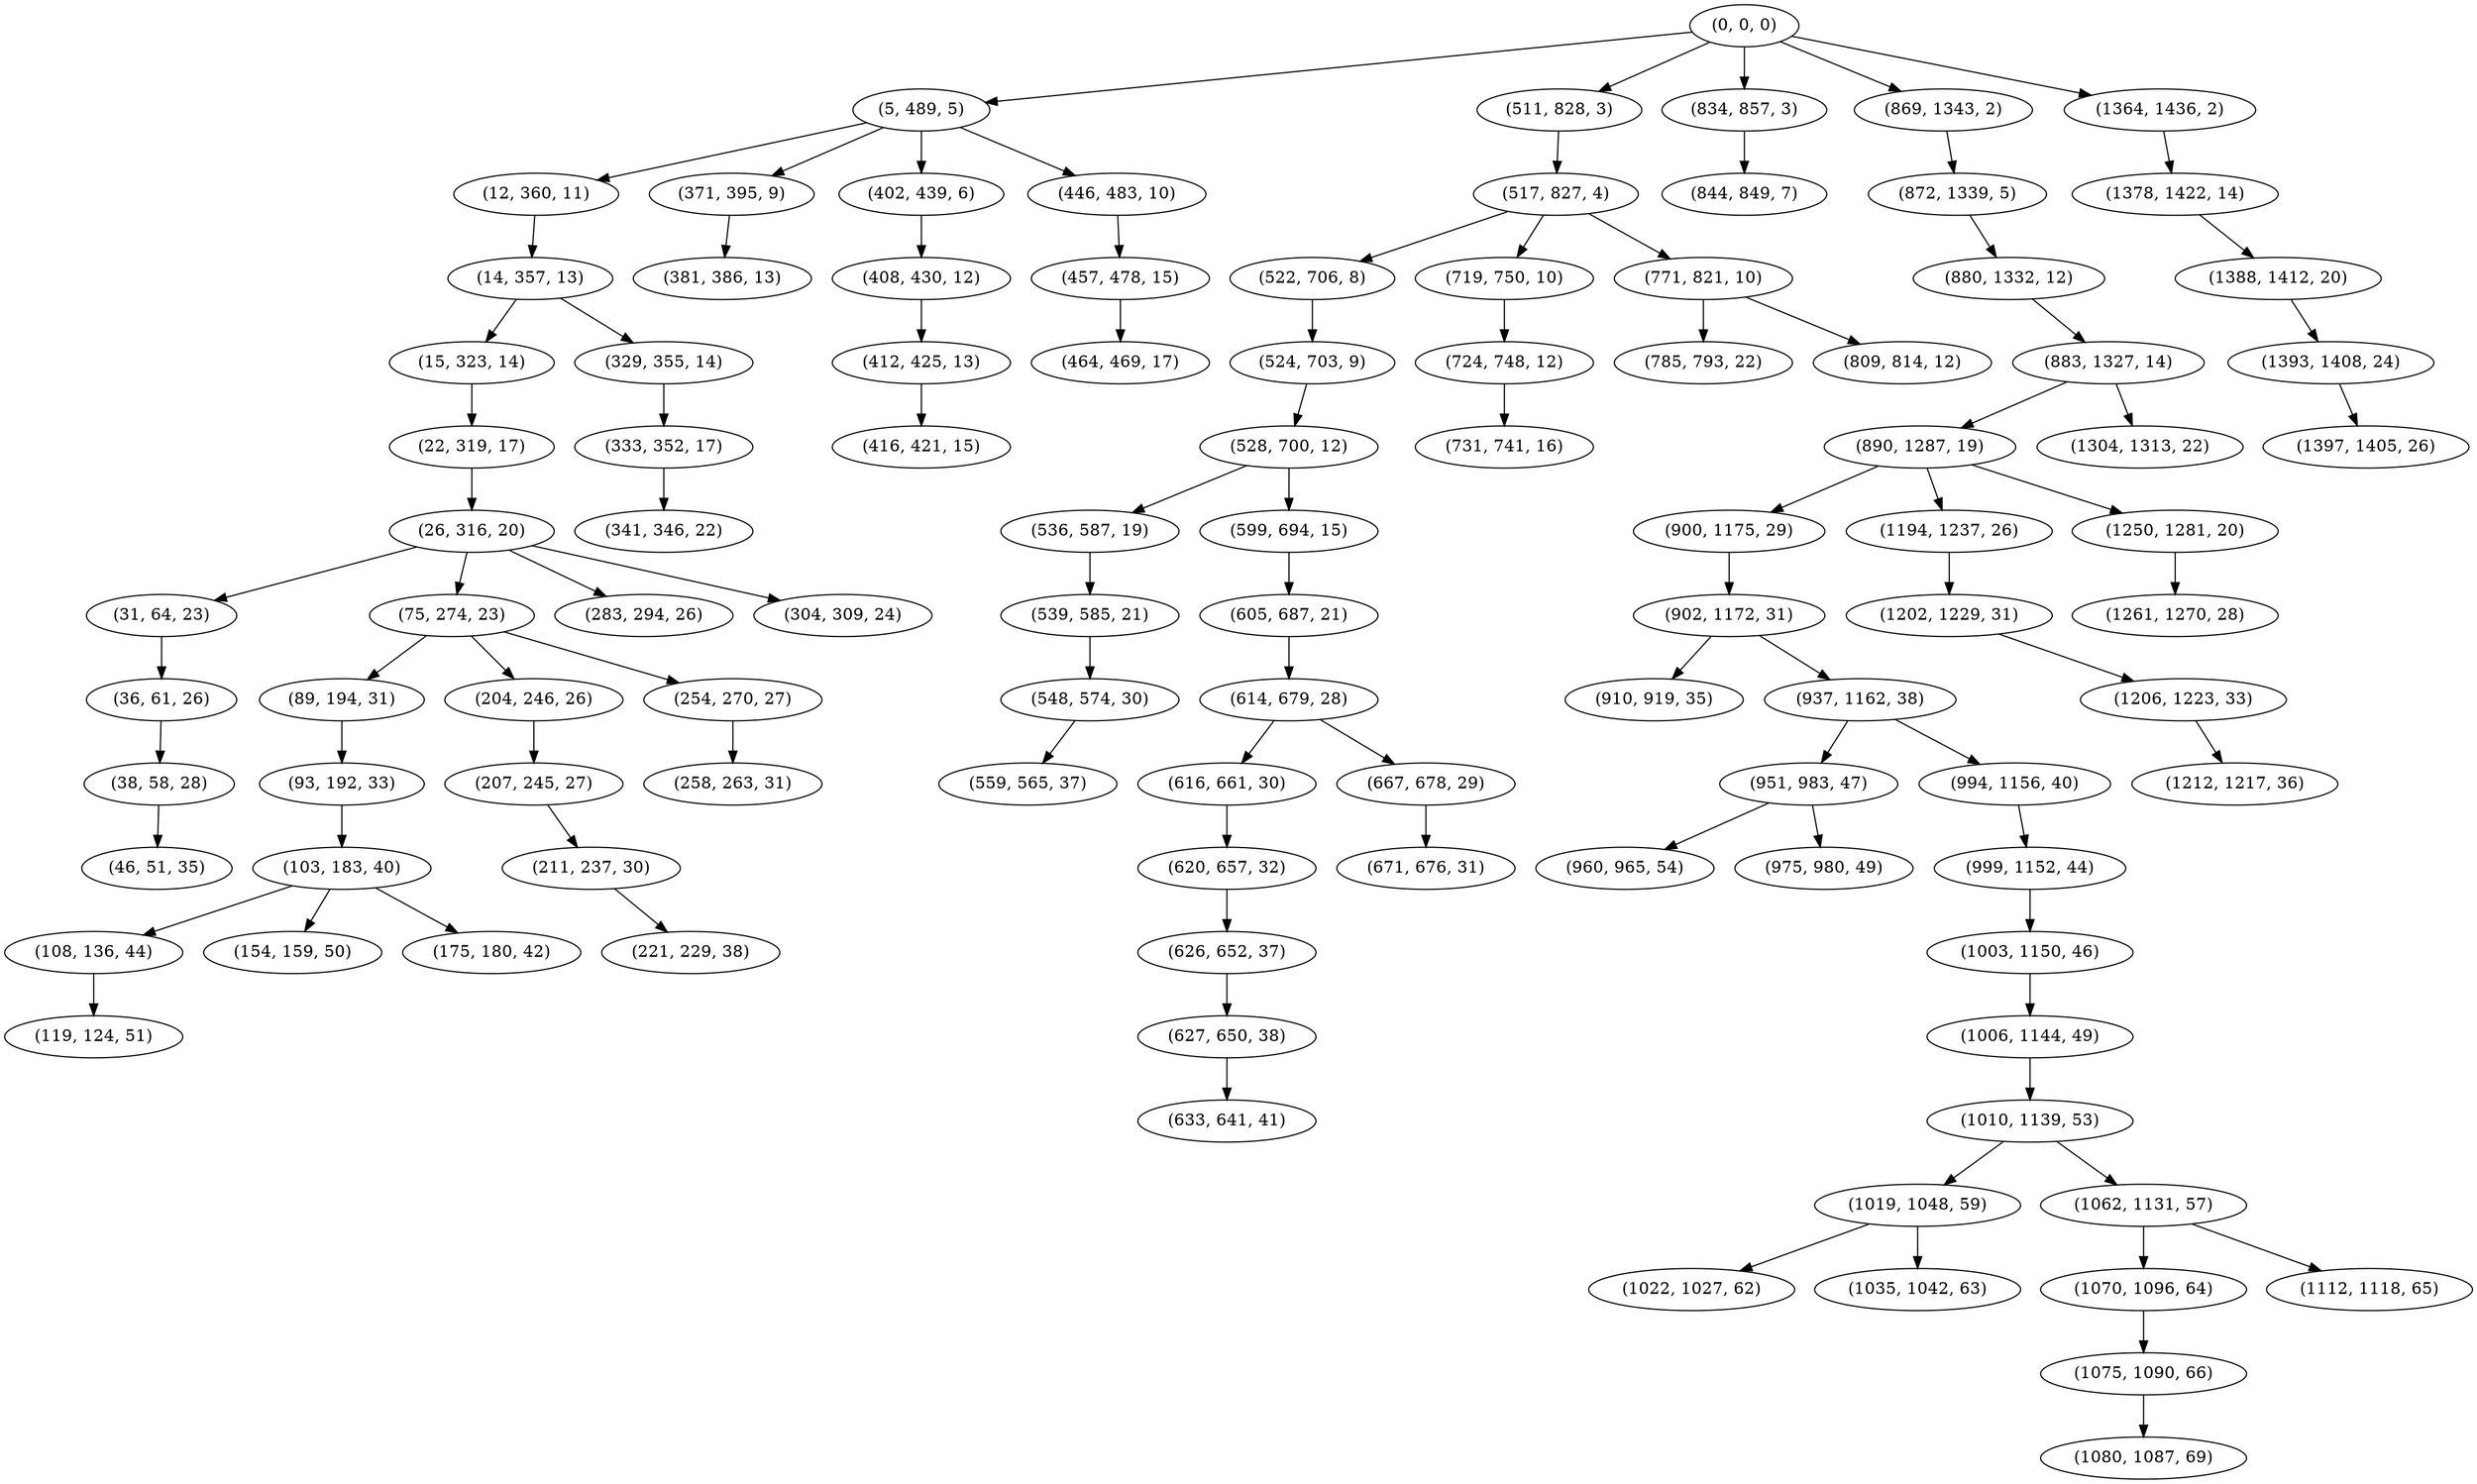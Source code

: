 digraph tree {
    "(0, 0, 0)";
    "(5, 489, 5)";
    "(12, 360, 11)";
    "(14, 357, 13)";
    "(15, 323, 14)";
    "(22, 319, 17)";
    "(26, 316, 20)";
    "(31, 64, 23)";
    "(36, 61, 26)";
    "(38, 58, 28)";
    "(46, 51, 35)";
    "(75, 274, 23)";
    "(89, 194, 31)";
    "(93, 192, 33)";
    "(103, 183, 40)";
    "(108, 136, 44)";
    "(119, 124, 51)";
    "(154, 159, 50)";
    "(175, 180, 42)";
    "(204, 246, 26)";
    "(207, 245, 27)";
    "(211, 237, 30)";
    "(221, 229, 38)";
    "(254, 270, 27)";
    "(258, 263, 31)";
    "(283, 294, 26)";
    "(304, 309, 24)";
    "(329, 355, 14)";
    "(333, 352, 17)";
    "(341, 346, 22)";
    "(371, 395, 9)";
    "(381, 386, 13)";
    "(402, 439, 6)";
    "(408, 430, 12)";
    "(412, 425, 13)";
    "(416, 421, 15)";
    "(446, 483, 10)";
    "(457, 478, 15)";
    "(464, 469, 17)";
    "(511, 828, 3)";
    "(517, 827, 4)";
    "(522, 706, 8)";
    "(524, 703, 9)";
    "(528, 700, 12)";
    "(536, 587, 19)";
    "(539, 585, 21)";
    "(548, 574, 30)";
    "(559, 565, 37)";
    "(599, 694, 15)";
    "(605, 687, 21)";
    "(614, 679, 28)";
    "(616, 661, 30)";
    "(620, 657, 32)";
    "(626, 652, 37)";
    "(627, 650, 38)";
    "(633, 641, 41)";
    "(667, 678, 29)";
    "(671, 676, 31)";
    "(719, 750, 10)";
    "(724, 748, 12)";
    "(731, 741, 16)";
    "(771, 821, 10)";
    "(785, 793, 22)";
    "(809, 814, 12)";
    "(834, 857, 3)";
    "(844, 849, 7)";
    "(869, 1343, 2)";
    "(872, 1339, 5)";
    "(880, 1332, 12)";
    "(883, 1327, 14)";
    "(890, 1287, 19)";
    "(900, 1175, 29)";
    "(902, 1172, 31)";
    "(910, 919, 35)";
    "(937, 1162, 38)";
    "(951, 983, 47)";
    "(960, 965, 54)";
    "(975, 980, 49)";
    "(994, 1156, 40)";
    "(999, 1152, 44)";
    "(1003, 1150, 46)";
    "(1006, 1144, 49)";
    "(1010, 1139, 53)";
    "(1019, 1048, 59)";
    "(1022, 1027, 62)";
    "(1035, 1042, 63)";
    "(1062, 1131, 57)";
    "(1070, 1096, 64)";
    "(1075, 1090, 66)";
    "(1080, 1087, 69)";
    "(1112, 1118, 65)";
    "(1194, 1237, 26)";
    "(1202, 1229, 31)";
    "(1206, 1223, 33)";
    "(1212, 1217, 36)";
    "(1250, 1281, 20)";
    "(1261, 1270, 28)";
    "(1304, 1313, 22)";
    "(1364, 1436, 2)";
    "(1378, 1422, 14)";
    "(1388, 1412, 20)";
    "(1393, 1408, 24)";
    "(1397, 1405, 26)";
    "(0, 0, 0)" -> "(5, 489, 5)";
    "(0, 0, 0)" -> "(511, 828, 3)";
    "(0, 0, 0)" -> "(834, 857, 3)";
    "(0, 0, 0)" -> "(869, 1343, 2)";
    "(0, 0, 0)" -> "(1364, 1436, 2)";
    "(5, 489, 5)" -> "(12, 360, 11)";
    "(5, 489, 5)" -> "(371, 395, 9)";
    "(5, 489, 5)" -> "(402, 439, 6)";
    "(5, 489, 5)" -> "(446, 483, 10)";
    "(12, 360, 11)" -> "(14, 357, 13)";
    "(14, 357, 13)" -> "(15, 323, 14)";
    "(14, 357, 13)" -> "(329, 355, 14)";
    "(15, 323, 14)" -> "(22, 319, 17)";
    "(22, 319, 17)" -> "(26, 316, 20)";
    "(26, 316, 20)" -> "(31, 64, 23)";
    "(26, 316, 20)" -> "(75, 274, 23)";
    "(26, 316, 20)" -> "(283, 294, 26)";
    "(26, 316, 20)" -> "(304, 309, 24)";
    "(31, 64, 23)" -> "(36, 61, 26)";
    "(36, 61, 26)" -> "(38, 58, 28)";
    "(38, 58, 28)" -> "(46, 51, 35)";
    "(75, 274, 23)" -> "(89, 194, 31)";
    "(75, 274, 23)" -> "(204, 246, 26)";
    "(75, 274, 23)" -> "(254, 270, 27)";
    "(89, 194, 31)" -> "(93, 192, 33)";
    "(93, 192, 33)" -> "(103, 183, 40)";
    "(103, 183, 40)" -> "(108, 136, 44)";
    "(103, 183, 40)" -> "(154, 159, 50)";
    "(103, 183, 40)" -> "(175, 180, 42)";
    "(108, 136, 44)" -> "(119, 124, 51)";
    "(204, 246, 26)" -> "(207, 245, 27)";
    "(207, 245, 27)" -> "(211, 237, 30)";
    "(211, 237, 30)" -> "(221, 229, 38)";
    "(254, 270, 27)" -> "(258, 263, 31)";
    "(329, 355, 14)" -> "(333, 352, 17)";
    "(333, 352, 17)" -> "(341, 346, 22)";
    "(371, 395, 9)" -> "(381, 386, 13)";
    "(402, 439, 6)" -> "(408, 430, 12)";
    "(408, 430, 12)" -> "(412, 425, 13)";
    "(412, 425, 13)" -> "(416, 421, 15)";
    "(446, 483, 10)" -> "(457, 478, 15)";
    "(457, 478, 15)" -> "(464, 469, 17)";
    "(511, 828, 3)" -> "(517, 827, 4)";
    "(517, 827, 4)" -> "(522, 706, 8)";
    "(517, 827, 4)" -> "(719, 750, 10)";
    "(517, 827, 4)" -> "(771, 821, 10)";
    "(522, 706, 8)" -> "(524, 703, 9)";
    "(524, 703, 9)" -> "(528, 700, 12)";
    "(528, 700, 12)" -> "(536, 587, 19)";
    "(528, 700, 12)" -> "(599, 694, 15)";
    "(536, 587, 19)" -> "(539, 585, 21)";
    "(539, 585, 21)" -> "(548, 574, 30)";
    "(548, 574, 30)" -> "(559, 565, 37)";
    "(599, 694, 15)" -> "(605, 687, 21)";
    "(605, 687, 21)" -> "(614, 679, 28)";
    "(614, 679, 28)" -> "(616, 661, 30)";
    "(614, 679, 28)" -> "(667, 678, 29)";
    "(616, 661, 30)" -> "(620, 657, 32)";
    "(620, 657, 32)" -> "(626, 652, 37)";
    "(626, 652, 37)" -> "(627, 650, 38)";
    "(627, 650, 38)" -> "(633, 641, 41)";
    "(667, 678, 29)" -> "(671, 676, 31)";
    "(719, 750, 10)" -> "(724, 748, 12)";
    "(724, 748, 12)" -> "(731, 741, 16)";
    "(771, 821, 10)" -> "(785, 793, 22)";
    "(771, 821, 10)" -> "(809, 814, 12)";
    "(834, 857, 3)" -> "(844, 849, 7)";
    "(869, 1343, 2)" -> "(872, 1339, 5)";
    "(872, 1339, 5)" -> "(880, 1332, 12)";
    "(880, 1332, 12)" -> "(883, 1327, 14)";
    "(883, 1327, 14)" -> "(890, 1287, 19)";
    "(883, 1327, 14)" -> "(1304, 1313, 22)";
    "(890, 1287, 19)" -> "(900, 1175, 29)";
    "(890, 1287, 19)" -> "(1194, 1237, 26)";
    "(890, 1287, 19)" -> "(1250, 1281, 20)";
    "(900, 1175, 29)" -> "(902, 1172, 31)";
    "(902, 1172, 31)" -> "(910, 919, 35)";
    "(902, 1172, 31)" -> "(937, 1162, 38)";
    "(937, 1162, 38)" -> "(951, 983, 47)";
    "(937, 1162, 38)" -> "(994, 1156, 40)";
    "(951, 983, 47)" -> "(960, 965, 54)";
    "(951, 983, 47)" -> "(975, 980, 49)";
    "(994, 1156, 40)" -> "(999, 1152, 44)";
    "(999, 1152, 44)" -> "(1003, 1150, 46)";
    "(1003, 1150, 46)" -> "(1006, 1144, 49)";
    "(1006, 1144, 49)" -> "(1010, 1139, 53)";
    "(1010, 1139, 53)" -> "(1019, 1048, 59)";
    "(1010, 1139, 53)" -> "(1062, 1131, 57)";
    "(1019, 1048, 59)" -> "(1022, 1027, 62)";
    "(1019, 1048, 59)" -> "(1035, 1042, 63)";
    "(1062, 1131, 57)" -> "(1070, 1096, 64)";
    "(1062, 1131, 57)" -> "(1112, 1118, 65)";
    "(1070, 1096, 64)" -> "(1075, 1090, 66)";
    "(1075, 1090, 66)" -> "(1080, 1087, 69)";
    "(1194, 1237, 26)" -> "(1202, 1229, 31)";
    "(1202, 1229, 31)" -> "(1206, 1223, 33)";
    "(1206, 1223, 33)" -> "(1212, 1217, 36)";
    "(1250, 1281, 20)" -> "(1261, 1270, 28)";
    "(1364, 1436, 2)" -> "(1378, 1422, 14)";
    "(1378, 1422, 14)" -> "(1388, 1412, 20)";
    "(1388, 1412, 20)" -> "(1393, 1408, 24)";
    "(1393, 1408, 24)" -> "(1397, 1405, 26)";
}
